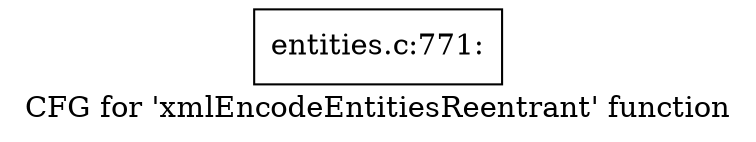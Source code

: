 digraph "CFG for 'xmlEncodeEntitiesReentrant' function" {
	label="CFG for 'xmlEncodeEntitiesReentrant' function";

	Node0x4b36f90 [shape=record,label="{entities.c:771:}"];
}
